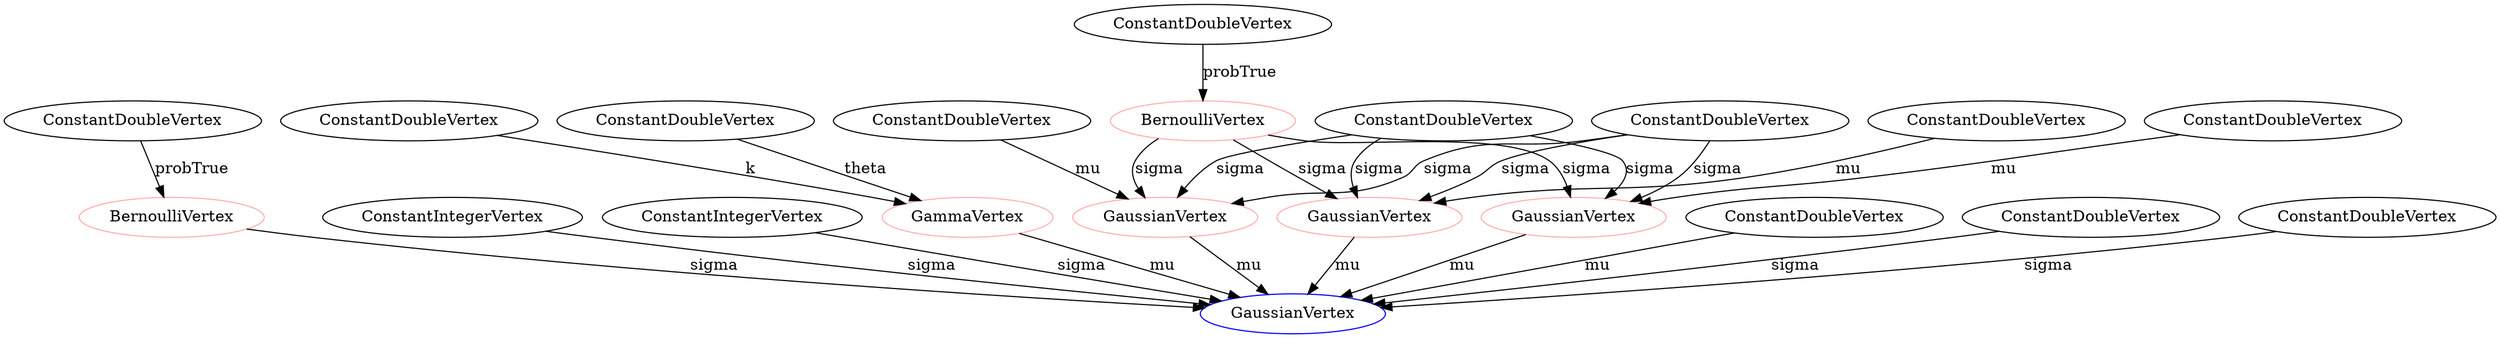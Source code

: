 digraph BayesianNetwork {
    0 [color="#000000",label="ConstantDoubleVertex"]
    1 [color="#FFAFAF",label="BernoulliVertex"]
    3 [color="#000000",label="ConstantDoubleVertex"]
    4 [color="#000000",label="ConstantDoubleVertex"]
    6 [color="#000000",label="ConstantDoubleVertex"]
    7 [color="#FFAFAF",label="BernoulliVertex"]
    9 [color="#000000",label="ConstantIntegerVertex"]
    10 [color="#000000",label="ConstantIntegerVertex"]
    13 [color="#000000",label="ConstantDoubleVertex"]
    14 [color="#000000",label="ConstantDoubleVertex"]
    15 [color="#FFAFAF",label="GammaVertex"]
    16 [color="#000000",label="ConstantDoubleVertex"]
    17 [color="#FFAFAF",label="GaussianVertex"]
    19 [color="#000000",label="ConstantDoubleVertex"]
    20 [color="#FFAFAF",label="GaussianVertex"]
    22 [color="#000000",label="ConstantDoubleVertex"]
    23 [color="#FFAFAF",label="GaussianVertex"]
    25 [color="#000000",label="ConstantDoubleVertex"]
    27 [color="#000000",label="ConstantDoubleVertex"]
    28 [color="#000000",label="ConstantDoubleVertex"]
    31 [color="#0000FF",label="GaussianVertex"]
    4 -> 17 [label="sigma"]
    0 -> 1 [label="probTrue"]
    9 -> 31 [label="sigma"]
    27 -> 31 [label="sigma"]
    14 -> 15 [label="k"]
    3 -> 17 [label="sigma"]
    17 -> 31 [label="mu"]
    13 -> 15 [label="theta"]
    3 -> 23 [label="sigma"]
    1 -> 23 [label="sigma"]
    6 -> 7 [label="probTrue"]
    10 -> 31 [label="sigma"]
    4 -> 23 [label="sigma"]
    16 -> 17 [label="mu"]
    23 -> 31 [label="mu"]
    1 -> 20 [label="sigma"]
    4 -> 20 [label="sigma"]
    19 -> 20 [label="mu"]
    28 -> 31 [label="sigma"]
    25 -> 31 [label="mu"]
    1 -> 17 [label="sigma"]
    15 -> 31 [label="mu"]
    7 -> 31 [label="sigma"]
    3 -> 20 [label="sigma"]
    20 -> 31 [label="mu"]
    22 -> 23 [label="mu"]
}